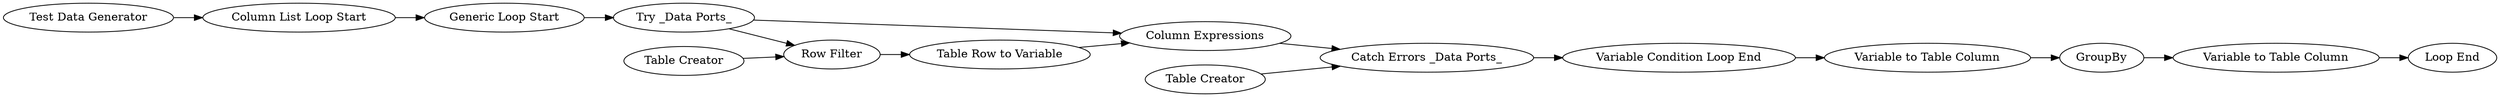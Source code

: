digraph {
	1558 [label="Test Data Generator"]
	1628 [label="Column List Loop Start"]
	1630 [label="Column Expressions"]
	1693 [label="Variable to Table Column"]
	1695 [label=GroupBy]
	1696 [label="Variable to Table Column"]
	1697 [label="Loop End"]
	1698 [label="Generic Loop Start"]
	1699 [label="Try _Data Ports_"]
	1700 [label="Catch Errors _Data Ports_"]
	1701 [label="Variable Condition Loop End"]
	1702 [label="Table Creator"]
	1704 [label="Table Creator"]
	1705 [label="Row Filter"]
	1706 [label="Table Row to Variable"]
	1558 -> 1628
	1628 -> 1698
	1630 -> 1700
	1693 -> 1695
	1695 -> 1696
	1696 -> 1697
	1698 -> 1699
	1699 -> 1705
	1699 -> 1630
	1700 -> 1701
	1701 -> 1693
	1702 -> 1705
	1704 -> 1700
	1705 -> 1706
	1706 -> 1630
	rankdir=LR
}
